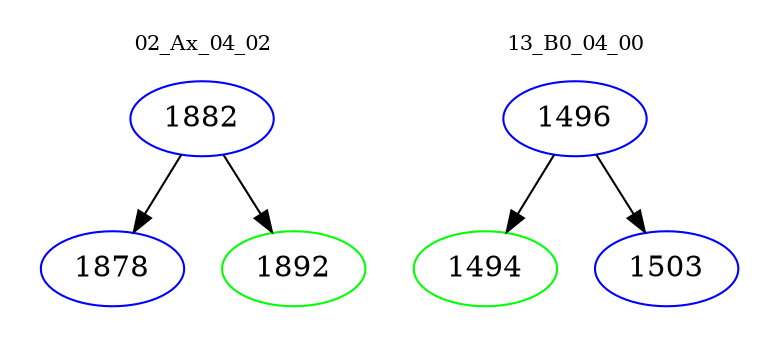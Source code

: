 digraph{
subgraph cluster_0 {
color = white
label = "02_Ax_04_02";
fontsize=10;
T0_1882 [label="1882", color="blue"]
T0_1882 -> T0_1878 [color="black"]
T0_1878 [label="1878", color="blue"]
T0_1882 -> T0_1892 [color="black"]
T0_1892 [label="1892", color="green"]
}
subgraph cluster_1 {
color = white
label = "13_B0_04_00";
fontsize=10;
T1_1496 [label="1496", color="blue"]
T1_1496 -> T1_1494 [color="black"]
T1_1494 [label="1494", color="green"]
T1_1496 -> T1_1503 [color="black"]
T1_1503 [label="1503", color="blue"]
}
}
